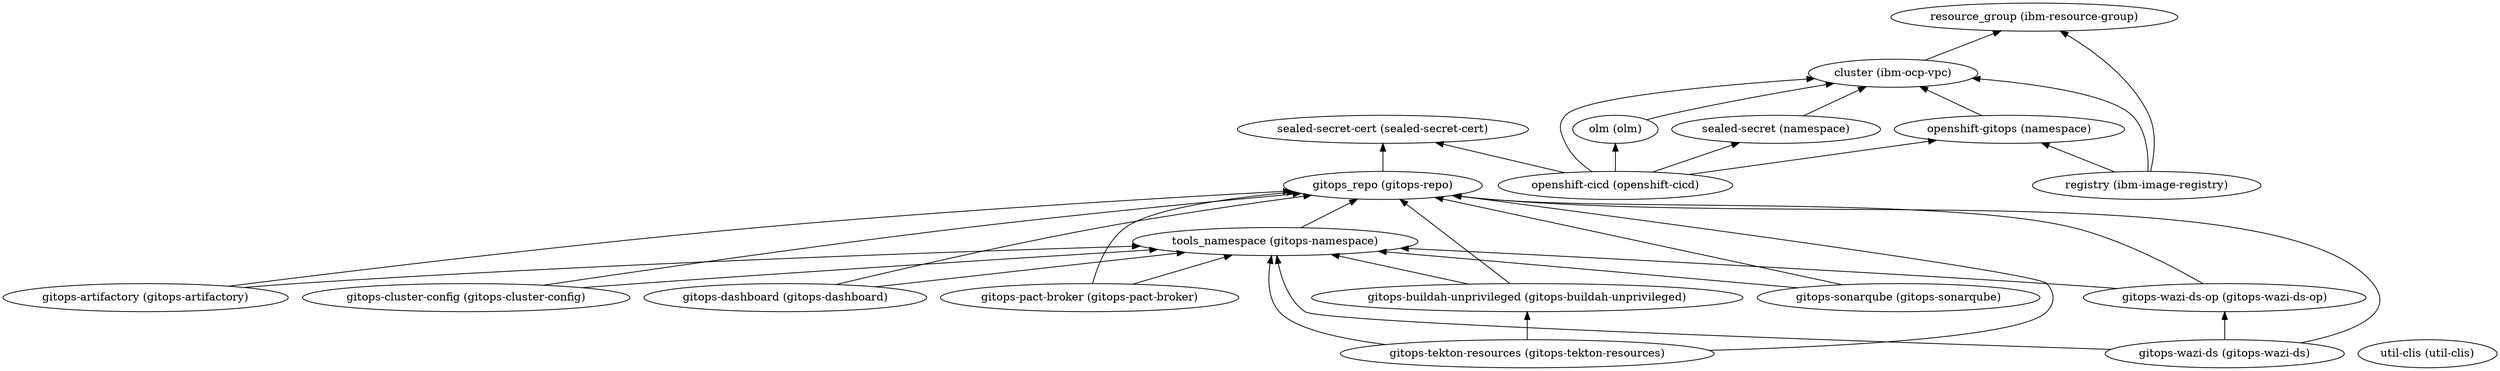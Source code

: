 digraph {
    rankdir="BT"
    "gitops-artifactory (gitops-artifactory)" -> "gitops_repo (gitops-repo)"
"gitops-artifactory (gitops-artifactory)" -> "tools_namespace (gitops-namespace)"
"gitops-artifactory (gitops-artifactory)"
"gitops_repo (gitops-repo)" -> "sealed-secret-cert (sealed-secret-cert)"
"gitops_repo (gitops-repo)"
"sealed-secret-cert (sealed-secret-cert)"
"tools_namespace (gitops-namespace)" -> "gitops_repo (gitops-repo)"
"tools_namespace (gitops-namespace)"
"gitops-cluster-config (gitops-cluster-config)" -> "gitops_repo (gitops-repo)"
"gitops-cluster-config (gitops-cluster-config)" -> "tools_namespace (gitops-namespace)"
"gitops-cluster-config (gitops-cluster-config)"
"gitops-dashboard (gitops-dashboard)" -> "gitops_repo (gitops-repo)"
"gitops-dashboard (gitops-dashboard)" -> "tools_namespace (gitops-namespace)"
"gitops-dashboard (gitops-dashboard)"
"gitops-pact-broker (gitops-pact-broker)" -> "gitops_repo (gitops-repo)"
"gitops-pact-broker (gitops-pact-broker)" -> "tools_namespace (gitops-namespace)"
"gitops-pact-broker (gitops-pact-broker)"
"gitops-sonarqube (gitops-sonarqube)" -> "gitops_repo (gitops-repo)"
"gitops-sonarqube (gitops-sonarqube)" -> "tools_namespace (gitops-namespace)"
"gitops-sonarqube (gitops-sonarqube)"
"gitops-tekton-resources (gitops-tekton-resources)" -> "gitops_repo (gitops-repo)"
"gitops-tekton-resources (gitops-tekton-resources)" -> "tools_namespace (gitops-namespace)"
"gitops-tekton-resources (gitops-tekton-resources)" -> "gitops-buildah-unprivileged (gitops-buildah-unprivileged)"
"gitops-tekton-resources (gitops-tekton-resources)"
"gitops-buildah-unprivileged (gitops-buildah-unprivileged)" -> "gitops_repo (gitops-repo)"
"gitops-buildah-unprivileged (gitops-buildah-unprivileged)" -> "tools_namespace (gitops-namespace)"
"gitops-buildah-unprivileged (gitops-buildah-unprivileged)"
"gitops-wazi-ds (gitops-wazi-ds)" -> "gitops_repo (gitops-repo)"
"gitops-wazi-ds (gitops-wazi-ds)" -> "tools_namespace (gitops-namespace)"
"gitops-wazi-ds (gitops-wazi-ds)" -> "gitops-wazi-ds-op (gitops-wazi-ds-op)"
"gitops-wazi-ds (gitops-wazi-ds)"
"gitops-wazi-ds-op (gitops-wazi-ds-op)" -> "gitops_repo (gitops-repo)"
"gitops-wazi-ds-op (gitops-wazi-ds-op)" -> "tools_namespace (gitops-namespace)"
"gitops-wazi-ds-op (gitops-wazi-ds-op)"
"resource_group (ibm-resource-group)"
"cluster (ibm-ocp-vpc)" -> "resource_group (ibm-resource-group)"
"cluster (ibm-ocp-vpc)"
"openshift-gitops (namespace)" -> "cluster (ibm-ocp-vpc)"
"openshift-gitops (namespace)"
"registry (ibm-image-registry)" -> "cluster (ibm-ocp-vpc)"
"registry (ibm-image-registry)" -> "openshift-gitops (namespace)"
"registry (ibm-image-registry)" -> "resource_group (ibm-resource-group)"
"registry (ibm-image-registry)"
"openshift-cicd (openshift-cicd)" -> "cluster (ibm-ocp-vpc)"
"openshift-cicd (openshift-cicd)" -> "olm (olm)"
"openshift-cicd (openshift-cicd)" -> "openshift-gitops (namespace)"
"openshift-cicd (openshift-cicd)" -> "sealed-secret (namespace)"
"openshift-cicd (openshift-cicd)" -> "sealed-secret-cert (sealed-secret-cert)"
"openshift-cicd (openshift-cicd)"
"olm (olm)" -> "cluster (ibm-ocp-vpc)"
"olm (olm)"
"sealed-secret (namespace)" -> "cluster (ibm-ocp-vpc)"
"sealed-secret (namespace)"
"util-clis (util-clis)"
  }